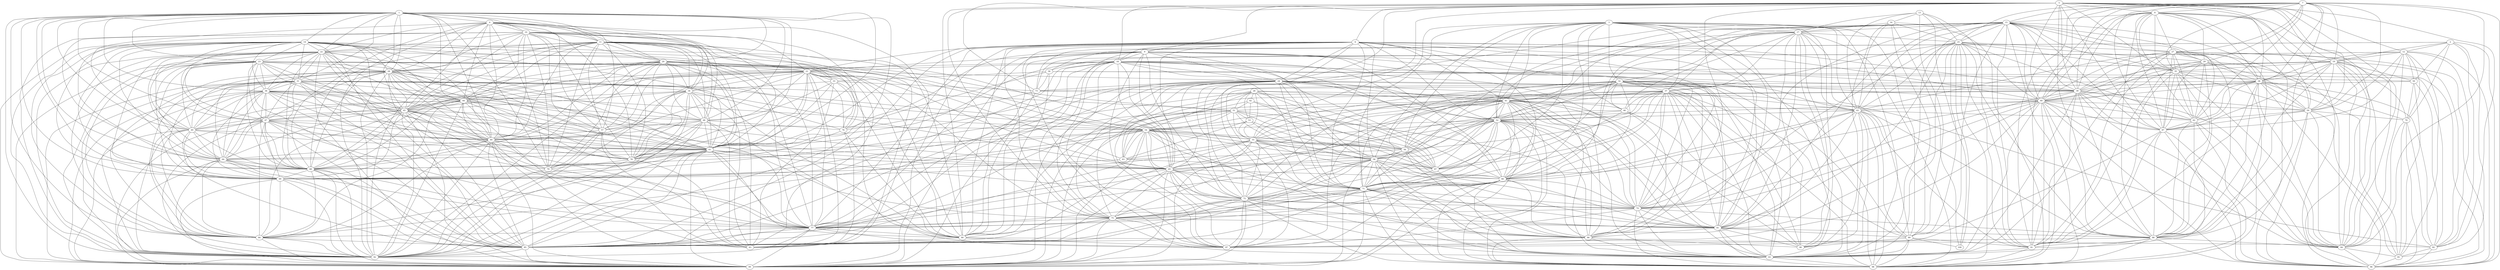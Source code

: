 graph grafoGeografico{
1--4
1--10
1--11
1--14
1--20
1--22
1--23
1--28
1--31
1--36
1--44
1--45
1--47
1--48
1--49
1--57
1--60
1--61
1--64
1--68
1--69
1--78
1--79
1--84
1--85
1--92
2--12
2--19
2--30
2--50
2--70
2--73
2--82
2--95
2--96
3--17
3--32
3--37
3--41
3--43
3--46
3--52
3--55
3--56
3--58
3--66
3--67
3--71
3--81
3--86
3--89
3--90
3--93
3--98
4--10
4--11
4--20
4--22
4--28
4--34
4--44
4--45
4--48
4--49
4--57
4--60
4--68
4--78
4--79
4--83
4--92
5--6
5--8
5--9
5--12
5--18
5--19
5--24
5--35
5--38
5--39
5--40
5--59
5--73
5--74
5--75
5--80
5--82
5--87
5--88
5--94
5--96
5--97
6--9
6--18
6--21
6--24
6--39
6--40
6--41
6--52
6--58
6--61
6--65
6--66
6--71
6--72
6--74
6--75
6--77
6--80
6--81
6--85
6--93
6--97
6--99
7--8
7--15
7--19
7--25
7--27
7--29
7--35
7--38
7--39
7--40
7--59
7--62
7--87
7--88
7--91
7--94
7--96
8--15
8--19
8--27
8--29
8--35
8--38
8--39
8--40
8--59
8--62
8--87
8--88
8--91
8--94
8--96
9--18
9--21
9--24
9--39
9--40
9--61
9--65
9--66
9--71
9--72
9--74
9--75
9--77
9--80
9--97
9--99
10--11
10--20
10--21
10--22
10--28
10--34
10--44
10--45
10--48
10--57
10--60
10--61
10--64
10--68
10--78
10--79
10--83
10--92
11--20
11--21
11--22
11--28
11--33
11--34
11--44
11--45
11--48
11--57
11--60
11--61
11--68
11--76
11--78
11--79
11--80
11--83
11--92
12--19
12--30
12--38
12--50
12--59
12--70
12--73
12--82
12--87
12--94
12--95
12--96
13--16
13--17
13--25
13--43
13--89
13--91
13--100
14--22
14--23
14--28
14--31
14--36
14--44
14--45
14--47
14--49
14--54
14--60
14--61
14--64
14--65
14--68
14--69
14--77
14--84
14--85
14--92
14--99
15--17
15--25
15--27
15--29
15--35
15--37
15--39
15--40
15--43
15--52
15--62
15--66
15--71
15--72
15--74
15--81
15--87
15--88
15--89
15--91
15--93
15--98
16--17
16--25
16--43
16--89
16--90
16--98
16--100
17--25
17--32
17--37
17--41
17--43
17--46
17--52
17--66
17--81
17--86
17--89
17--90
17--93
17--98
18--21
18--24
18--39
18--45
18--52
18--58
18--61
18--65
18--66
18--71
18--72
18--74
18--75
18--77
18--80
18--85
18--97
18--99
19--35
19--38
19--39
19--40
19--50
19--59
19--70
19--73
19--82
19--87
19--88
19--94
19--95
19--96
20--21
20--28
20--33
20--34
20--44
20--45
20--48
20--57
20--60
20--61
20--68
20--76
20--77
20--78
20--79
20--80
20--83
20--92
21--24
21--33
21--34
21--44
21--45
21--48
21--57
21--60
21--61
21--65
21--68
21--75
21--76
21--77
21--78
21--80
21--83
21--92
21--97
22--23
22--28
22--31
22--36
22--44
22--45
22--47
22--49
22--60
22--61
22--64
22--68
22--69
22--77
22--84
22--85
22--92
22--99
23--28
23--31
23--36
23--45
23--47
23--49
23--51
23--54
23--60
23--61
23--63
23--64
23--68
23--69
23--84
23--85
23--92
23--99
24--39
24--41
24--52
24--58
24--61
24--65
24--66
24--71
24--72
24--74
24--75
24--77
24--80
24--81
24--85
24--93
24--97
24--99
25--27
25--29
25--35
25--37
25--40
25--43
25--62
25--74
25--81
25--88
25--89
25--91
25--93
25--98
25--100
26--41
26--42
26--51
26--53
26--54
26--55
26--56
26--58
26--63
26--67
26--69
26--86
27--29
27--35
27--38
27--39
27--40
27--43
27--59
27--62
27--87
27--88
27--91
27--93
27--94
27--96
27--98
28--31
28--34
28--36
28--44
28--45
28--47
28--48
28--49
28--57
28--60
28--61
28--64
28--68
28--78
28--79
28--84
28--92
29--35
29--38
29--40
29--59
29--62
29--87
29--88
29--91
29--94
30--33
30--50
30--73
30--76
30--80
30--82
31--36
31--45
31--47
31--49
31--51
31--54
31--55
31--60
31--61
31--64
31--65
31--68
31--69
31--77
31--84
31--85
31--92
31--99
32--37
32--41
32--43
32--46
32--52
32--55
32--56
32--58
32--66
32--67
32--71
32--81
32--86
32--89
32--90
32--93
32--98
33--34
33--48
33--73
33--76
33--78
33--80
33--83
34--44
34--45
34--48
34--57
34--60
34--61
34--76
34--78
34--79
34--80
34--83
34--92
35--38
35--39
35--40
35--59
35--62
35--87
35--88
35--91
35--94
35--96
36--44
36--45
36--47
36--49
36--54
36--60
36--61
36--64
36--65
36--68
36--69
36--77
36--84
36--85
36--92
36--99
37--41
37--43
37--46
37--52
37--55
37--56
37--58
37--66
37--67
37--71
37--72
37--74
37--81
37--86
37--89
37--90
37--93
37--98
38--39
38--40
38--59
38--62
38--70
38--82
38--87
38--88
38--91
38--94
38--95
38--96
38--97
39--40
39--59
39--62
39--74
39--75
39--87
39--88
39--91
39--93
39--94
39--96
39--97
40--43
40--59
40--62
40--66
40--74
40--75
40--81
40--87
40--88
40--91
40--93
40--94
40--96
40--97
40--98
41--43
41--46
41--51
41--52
41--54
41--55
41--56
41--58
41--65
41--66
41--67
41--71
41--72
41--74
41--81
41--86
41--90
41--93
41--98
41--99
42--51
42--53
42--56
42--63
42--67
43--52
43--62
43--66
43--71
43--74
43--81
43--88
43--89
43--90
43--91
43--93
43--98
44--45
44--47
44--48
44--49
44--57
44--60
44--61
44--64
44--68
44--78
44--79
44--83
44--84
44--92
45--47
45--48
45--49
45--60
45--61
45--64
45--65
45--68
45--69
45--77
45--78
45--84
45--85
45--92
45--99
46--52
46--56
46--67
46--86
46--90
47--49
47--54
47--60
47--61
47--64
47--65
47--68
47--69
47--77
47--84
47--85
47--92
47--99
48--57
48--60
48--61
48--76
48--78
48--79
48--80
48--83
48--92
49--60
49--61
49--64
49--68
49--69
49--84
49--85
49--92
49--99
50--70
50--73
50--82
50--95
51--53
51--54
51--55
51--56
51--58
51--63
51--67
51--69
51--85
51--86
51--99
52--54
52--55
52--56
52--58
52--65
52--66
52--67
52--71
52--72
52--74
52--75
52--77
52--81
52--86
52--93
52--98
52--99
53--54
53--55
53--56
53--63
53--67
54--55
54--56
54--58
54--63
54--64
54--65
54--67
54--68
54--69
54--71
54--72
54--84
54--85
54--86
54--99
55--56
55--58
55--63
55--65
55--66
55--67
55--69
55--71
55--72
55--85
55--86
55--99
56--58
56--63
56--66
56--67
56--71
56--86
57--60
57--78
57--79
57--83
57--92
58--65
58--66
58--67
58--71
58--72
58--74
58--75
58--77
58--81
58--85
58--86
58--93
58--98
58--99
59--62
59--70
59--87
59--88
59--94
59--95
59--96
60--61
60--64
60--68
60--77
60--78
60--79
60--83
60--84
60--85
60--92
60--99
61--64
61--65
61--68
61--69
61--72
61--75
61--77
61--78
61--80
61--84
61--85
61--92
61--99
62--87
62--88
62--91
62--94
62--98
63--67
63--69
64--68
64--69
64--77
64--84
64--85
64--92
64--99
65--66
65--71
65--72
65--74
65--75
65--77
65--81
65--85
65--93
65--97
65--99
66--71
66--72
66--74
66--75
66--77
66--81
66--86
66--93
66--97
66--98
66--99
67--71
67--86
68--69
68--77
68--84
68--85
68--92
68--99
69--84
69--85
69--92
69--99
70--82
70--94
70--95
70--96
71--72
71--74
71--75
71--77
71--81
71--85
71--86
71--93
71--98
71--99
72--74
72--75
72--77
72--81
72--85
72--93
72--97
72--98
72--99
73--76
73--80
73--82
74--75
74--81
74--88
74--93
74--97
74--98
75--77
75--80
75--81
75--85
75--93
75--97
75--99
76--78
76--80
76--83
77--80
77--84
77--85
77--92
77--97
77--99
78--79
78--83
78--92
79--83
79--92
80--82
80--83
80--97
81--86
81--88
81--89
81--90
81--93
81--98
82--95
82--96
84--85
84--92
84--99
85--92
85--99
86--90
86--93
86--98
87--88
87--91
87--94
87--96
87--97
88--91
88--93
88--94
88--96
88--97
88--98
89--90
89--91
89--93
89--98
89--100
91--93
91--98
92--99
93--98
94--95
94--96
95--96
}
